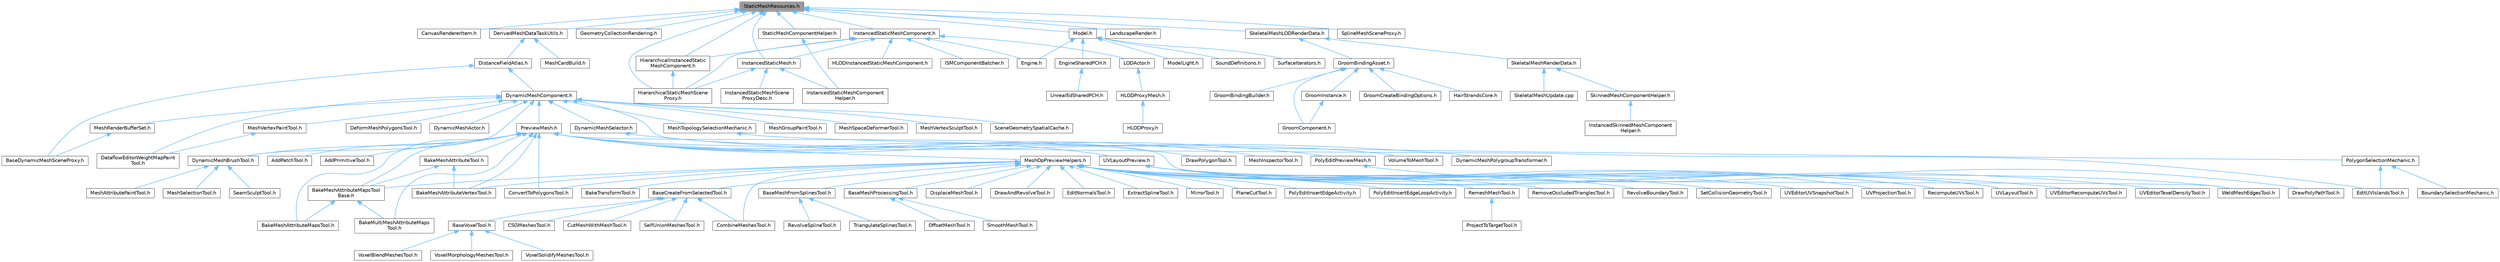 digraph "StaticMeshResources.h"
{
 // INTERACTIVE_SVG=YES
 // LATEX_PDF_SIZE
  bgcolor="transparent";
  edge [fontname=Helvetica,fontsize=10,labelfontname=Helvetica,labelfontsize=10];
  node [fontname=Helvetica,fontsize=10,shape=box,height=0.2,width=0.4];
  Node1 [id="Node000001",label="StaticMeshResources.h",height=0.2,width=0.4,color="gray40", fillcolor="grey60", style="filled", fontcolor="black",tooltip=" "];
  Node1 -> Node2 [id="edge1_Node000001_Node000002",dir="back",color="steelblue1",style="solid",tooltip=" "];
  Node2 [id="Node000002",label="CanvasRendererItem.h",height=0.2,width=0.4,color="grey40", fillcolor="white", style="filled",URL="$d7/d93/CanvasRendererItem_8h.html",tooltip=" "];
  Node1 -> Node3 [id="edge2_Node000001_Node000003",dir="back",color="steelblue1",style="solid",tooltip=" "];
  Node3 [id="Node000003",label="DerivedMeshDataTaskUtils.h",height=0.2,width=0.4,color="grey40", fillcolor="white", style="filled",URL="$d2/d98/DerivedMeshDataTaskUtils_8h.html",tooltip=" "];
  Node3 -> Node4 [id="edge3_Node000003_Node000004",dir="back",color="steelblue1",style="solid",tooltip=" "];
  Node4 [id="Node000004",label="DistanceFieldAtlas.h",height=0.2,width=0.4,color="grey40", fillcolor="white", style="filled",URL="$df/def/DistanceFieldAtlas_8h.html",tooltip=" "];
  Node4 -> Node5 [id="edge4_Node000004_Node000005",dir="back",color="steelblue1",style="solid",tooltip=" "];
  Node5 [id="Node000005",label="BaseDynamicMeshSceneProxy.h",height=0.2,width=0.4,color="grey40", fillcolor="white", style="filled",URL="$d2/dee/BaseDynamicMeshSceneProxy_8h.html",tooltip=" "];
  Node4 -> Node6 [id="edge5_Node000004_Node000006",dir="back",color="steelblue1",style="solid",tooltip=" "];
  Node6 [id="Node000006",label="DynamicMeshComponent.h",height=0.2,width=0.4,color="grey40", fillcolor="white", style="filled",URL="$d8/d66/DynamicMeshComponent_8h.html",tooltip=" "];
  Node6 -> Node7 [id="edge6_Node000006_Node000007",dir="back",color="steelblue1",style="solid",tooltip=" "];
  Node7 [id="Node000007",label="DataflowEditorWeightMapPaint\lTool.h",height=0.2,width=0.4,color="grey40", fillcolor="white", style="filled",URL="$db/d46/DataflowEditorWeightMapPaintTool_8h.html",tooltip=" "];
  Node6 -> Node8 [id="edge7_Node000006_Node000008",dir="back",color="steelblue1",style="solid",tooltip=" "];
  Node8 [id="Node000008",label="DeformMeshPolygonsTool.h",height=0.2,width=0.4,color="grey40", fillcolor="white", style="filled",URL="$db/d72/DeformMeshPolygonsTool_8h.html",tooltip=" "];
  Node6 -> Node9 [id="edge8_Node000006_Node000009",dir="back",color="steelblue1",style="solid",tooltip=" "];
  Node9 [id="Node000009",label="DynamicMeshActor.h",height=0.2,width=0.4,color="grey40", fillcolor="white", style="filled",URL="$d1/d71/DynamicMeshActor_8h.html",tooltip=" "];
  Node6 -> Node10 [id="edge9_Node000006_Node000010",dir="back",color="steelblue1",style="solid",tooltip=" "];
  Node10 [id="Node000010",label="DynamicMeshBrushTool.h",height=0.2,width=0.4,color="grey40", fillcolor="white", style="filled",URL="$da/d04/DynamicMeshBrushTool_8h.html",tooltip=" "];
  Node10 -> Node11 [id="edge10_Node000010_Node000011",dir="back",color="steelblue1",style="solid",tooltip=" "];
  Node11 [id="Node000011",label="MeshAttributePaintTool.h",height=0.2,width=0.4,color="grey40", fillcolor="white", style="filled",URL="$d3/d29/MeshAttributePaintTool_8h.html",tooltip=" "];
  Node10 -> Node12 [id="edge11_Node000010_Node000012",dir="back",color="steelblue1",style="solid",tooltip=" "];
  Node12 [id="Node000012",label="MeshSelectionTool.h",height=0.2,width=0.4,color="grey40", fillcolor="white", style="filled",URL="$d8/d80/MeshSelectionTool_8h.html",tooltip=" "];
  Node10 -> Node13 [id="edge12_Node000010_Node000013",dir="back",color="steelblue1",style="solid",tooltip=" "];
  Node13 [id="Node000013",label="SeamSculptTool.h",height=0.2,width=0.4,color="grey40", fillcolor="white", style="filled",URL="$d1/d31/SeamSculptTool_8h.html",tooltip=" "];
  Node6 -> Node14 [id="edge13_Node000006_Node000014",dir="back",color="steelblue1",style="solid",tooltip=" "];
  Node14 [id="Node000014",label="DynamicMeshSelector.h",height=0.2,width=0.4,color="grey40", fillcolor="white", style="filled",URL="$dc/d01/DynamicMeshSelector_8h.html",tooltip=" "];
  Node14 -> Node15 [id="edge14_Node000014_Node000015",dir="back",color="steelblue1",style="solid",tooltip=" "];
  Node15 [id="Node000015",label="DynamicMeshPolygroupTransformer.h",height=0.2,width=0.4,color="grey40", fillcolor="white", style="filled",URL="$dc/db2/DynamicMeshPolygroupTransformer_8h.html",tooltip=" "];
  Node6 -> Node16 [id="edge15_Node000006_Node000016",dir="back",color="steelblue1",style="solid",tooltip=" "];
  Node16 [id="Node000016",label="EditUVIslandsTool.h",height=0.2,width=0.4,color="grey40", fillcolor="white", style="filled",URL="$d0/de4/EditUVIslandsTool_8h.html",tooltip=" "];
  Node6 -> Node17 [id="edge16_Node000006_Node000017",dir="back",color="steelblue1",style="solid",tooltip=" "];
  Node17 [id="Node000017",label="MeshGroupPaintTool.h",height=0.2,width=0.4,color="grey40", fillcolor="white", style="filled",URL="$dd/d04/MeshGroupPaintTool_8h.html",tooltip=" "];
  Node6 -> Node18 [id="edge17_Node000006_Node000018",dir="back",color="steelblue1",style="solid",tooltip=" "];
  Node18 [id="Node000018",label="MeshRenderBufferSet.h",height=0.2,width=0.4,color="grey40", fillcolor="white", style="filled",URL="$de/dc2/MeshRenderBufferSet_8h.html",tooltip=" "];
  Node18 -> Node5 [id="edge18_Node000018_Node000005",dir="back",color="steelblue1",style="solid",tooltip=" "];
  Node6 -> Node19 [id="edge19_Node000006_Node000019",dir="back",color="steelblue1",style="solid",tooltip=" "];
  Node19 [id="Node000019",label="MeshSpaceDeformerTool.h",height=0.2,width=0.4,color="grey40", fillcolor="white", style="filled",URL="$d7/dc8/MeshSpaceDeformerTool_8h.html",tooltip=" "];
  Node6 -> Node20 [id="edge20_Node000006_Node000020",dir="back",color="steelblue1",style="solid",tooltip=" "];
  Node20 [id="Node000020",label="MeshTopologySelectionMechanic.h",height=0.2,width=0.4,color="grey40", fillcolor="white", style="filled",URL="$d5/d15/MeshTopologySelectionMechanic_8h.html",tooltip=" "];
  Node20 -> Node21 [id="edge21_Node000020_Node000021",dir="back",color="steelblue1",style="solid",tooltip=" "];
  Node21 [id="Node000021",label="PolygonSelectionMechanic.h",height=0.2,width=0.4,color="grey40", fillcolor="white", style="filled",URL="$da/dff/PolygonSelectionMechanic_8h.html",tooltip=" "];
  Node21 -> Node22 [id="edge22_Node000021_Node000022",dir="back",color="steelblue1",style="solid",tooltip=" "];
  Node22 [id="Node000022",label="BoundarySelectionMechanic.h",height=0.2,width=0.4,color="grey40", fillcolor="white", style="filled",URL="$d8/dd6/BoundarySelectionMechanic_8h.html",tooltip=" "];
  Node21 -> Node16 [id="edge23_Node000021_Node000016",dir="back",color="steelblue1",style="solid",tooltip=" "];
  Node6 -> Node23 [id="edge24_Node000006_Node000023",dir="back",color="steelblue1",style="solid",tooltip=" "];
  Node23 [id="Node000023",label="MeshVertexPaintTool.h",height=0.2,width=0.4,color="grey40", fillcolor="white", style="filled",URL="$db/d74/MeshVertexPaintTool_8h.html",tooltip=" "];
  Node23 -> Node7 [id="edge25_Node000023_Node000007",dir="back",color="steelblue1",style="solid",tooltip=" "];
  Node6 -> Node24 [id="edge26_Node000006_Node000024",dir="back",color="steelblue1",style="solid",tooltip=" "];
  Node24 [id="Node000024",label="MeshVertexSculptTool.h",height=0.2,width=0.4,color="grey40", fillcolor="white", style="filled",URL="$dc/da6/MeshVertexSculptTool_8h.html",tooltip=" "];
  Node6 -> Node25 [id="edge27_Node000006_Node000025",dir="back",color="steelblue1",style="solid",tooltip=" "];
  Node25 [id="Node000025",label="PreviewMesh.h",height=0.2,width=0.4,color="grey40", fillcolor="white", style="filled",URL="$d6/d30/PreviewMesh_8h.html",tooltip=" "];
  Node25 -> Node26 [id="edge28_Node000025_Node000026",dir="back",color="steelblue1",style="solid",tooltip=" "];
  Node26 [id="Node000026",label="AddPatchTool.h",height=0.2,width=0.4,color="grey40", fillcolor="white", style="filled",URL="$d5/deb/AddPatchTool_8h.html",tooltip=" "];
  Node25 -> Node27 [id="edge29_Node000025_Node000027",dir="back",color="steelblue1",style="solid",tooltip=" "];
  Node27 [id="Node000027",label="AddPrimitiveTool.h",height=0.2,width=0.4,color="grey40", fillcolor="white", style="filled",URL="$d5/dbf/AddPrimitiveTool_8h.html",tooltip=" "];
  Node25 -> Node28 [id="edge30_Node000025_Node000028",dir="back",color="steelblue1",style="solid",tooltip=" "];
  Node28 [id="Node000028",label="BakeMeshAttributeMapsTool.h",height=0.2,width=0.4,color="grey40", fillcolor="white", style="filled",URL="$d8/d14/BakeMeshAttributeMapsTool_8h.html",tooltip=" "];
  Node25 -> Node29 [id="edge31_Node000025_Node000029",dir="back",color="steelblue1",style="solid",tooltip=" "];
  Node29 [id="Node000029",label="BakeMeshAttributeMapsTool\lBase.h",height=0.2,width=0.4,color="grey40", fillcolor="white", style="filled",URL="$dc/d68/BakeMeshAttributeMapsToolBase_8h.html",tooltip=" "];
  Node29 -> Node28 [id="edge32_Node000029_Node000028",dir="back",color="steelblue1",style="solid",tooltip=" "];
  Node29 -> Node30 [id="edge33_Node000029_Node000030",dir="back",color="steelblue1",style="solid",tooltip=" "];
  Node30 [id="Node000030",label="BakeMultiMeshAttributeMaps\lTool.h",height=0.2,width=0.4,color="grey40", fillcolor="white", style="filled",URL="$d7/d65/BakeMultiMeshAttributeMapsTool_8h.html",tooltip=" "];
  Node25 -> Node31 [id="edge34_Node000025_Node000031",dir="back",color="steelblue1",style="solid",tooltip=" "];
  Node31 [id="Node000031",label="BakeMeshAttributeTool.h",height=0.2,width=0.4,color="grey40", fillcolor="white", style="filled",URL="$d0/d82/BakeMeshAttributeTool_8h.html",tooltip=" "];
  Node31 -> Node29 [id="edge35_Node000031_Node000029",dir="back",color="steelblue1",style="solid",tooltip=" "];
  Node31 -> Node32 [id="edge36_Node000031_Node000032",dir="back",color="steelblue1",style="solid",tooltip=" "];
  Node32 [id="Node000032",label="BakeMeshAttributeVertexTool.h",height=0.2,width=0.4,color="grey40", fillcolor="white", style="filled",URL="$d6/d76/BakeMeshAttributeVertexTool_8h.html",tooltip=" "];
  Node25 -> Node32 [id="edge37_Node000025_Node000032",dir="back",color="steelblue1",style="solid",tooltip=" "];
  Node25 -> Node30 [id="edge38_Node000025_Node000030",dir="back",color="steelblue1",style="solid",tooltip=" "];
  Node25 -> Node33 [id="edge39_Node000025_Node000033",dir="back",color="steelblue1",style="solid",tooltip=" "];
  Node33 [id="Node000033",label="ConvertToPolygonsTool.h",height=0.2,width=0.4,color="grey40", fillcolor="white", style="filled",URL="$d7/d5a/ConvertToPolygonsTool_8h.html",tooltip=" "];
  Node25 -> Node34 [id="edge40_Node000025_Node000034",dir="back",color="steelblue1",style="solid",tooltip=" "];
  Node34 [id="Node000034",label="DrawPolygonTool.h",height=0.2,width=0.4,color="grey40", fillcolor="white", style="filled",URL="$d0/d15/DrawPolygonTool_8h.html",tooltip=" "];
  Node25 -> Node10 [id="edge41_Node000025_Node000010",dir="back",color="steelblue1",style="solid",tooltip=" "];
  Node25 -> Node35 [id="edge42_Node000025_Node000035",dir="back",color="steelblue1",style="solid",tooltip=" "];
  Node35 [id="Node000035",label="MeshInspectorTool.h",height=0.2,width=0.4,color="grey40", fillcolor="white", style="filled",URL="$de/da1/MeshInspectorTool_8h.html",tooltip=" "];
  Node25 -> Node36 [id="edge43_Node000025_Node000036",dir="back",color="steelblue1",style="solid",tooltip=" "];
  Node36 [id="Node000036",label="MeshOpPreviewHelpers.h",height=0.2,width=0.4,color="grey40", fillcolor="white", style="filled",URL="$de/d33/MeshOpPreviewHelpers_8h.html",tooltip=" "];
  Node36 -> Node29 [id="edge44_Node000036_Node000029",dir="back",color="steelblue1",style="solid",tooltip=" "];
  Node36 -> Node32 [id="edge45_Node000036_Node000032",dir="back",color="steelblue1",style="solid",tooltip=" "];
  Node36 -> Node37 [id="edge46_Node000036_Node000037",dir="back",color="steelblue1",style="solid",tooltip=" "];
  Node37 [id="Node000037",label="BakeTransformTool.h",height=0.2,width=0.4,color="grey40", fillcolor="white", style="filled",URL="$dc/d39/BakeTransformTool_8h.html",tooltip=" "];
  Node36 -> Node38 [id="edge47_Node000036_Node000038",dir="back",color="steelblue1",style="solid",tooltip=" "];
  Node38 [id="Node000038",label="BaseCreateFromSelectedTool.h",height=0.2,width=0.4,color="grey40", fillcolor="white", style="filled",URL="$de/dc7/BaseCreateFromSelectedTool_8h.html",tooltip=" "];
  Node38 -> Node39 [id="edge48_Node000038_Node000039",dir="back",color="steelblue1",style="solid",tooltip=" "];
  Node39 [id="Node000039",label="BaseVoxelTool.h",height=0.2,width=0.4,color="grey40", fillcolor="white", style="filled",URL="$db/d63/BaseVoxelTool_8h.html",tooltip=" "];
  Node39 -> Node40 [id="edge49_Node000039_Node000040",dir="back",color="steelblue1",style="solid",tooltip=" "];
  Node40 [id="Node000040",label="VoxelBlendMeshesTool.h",height=0.2,width=0.4,color="grey40", fillcolor="white", style="filled",URL="$da/d0e/VoxelBlendMeshesTool_8h.html",tooltip=" "];
  Node39 -> Node41 [id="edge50_Node000039_Node000041",dir="back",color="steelblue1",style="solid",tooltip=" "];
  Node41 [id="Node000041",label="VoxelMorphologyMeshesTool.h",height=0.2,width=0.4,color="grey40", fillcolor="white", style="filled",URL="$dc/d30/VoxelMorphologyMeshesTool_8h.html",tooltip=" "];
  Node39 -> Node42 [id="edge51_Node000039_Node000042",dir="back",color="steelblue1",style="solid",tooltip=" "];
  Node42 [id="Node000042",label="VoxelSolidifyMeshesTool.h",height=0.2,width=0.4,color="grey40", fillcolor="white", style="filled",URL="$de/da2/VoxelSolidifyMeshesTool_8h.html",tooltip=" "];
  Node38 -> Node43 [id="edge52_Node000038_Node000043",dir="back",color="steelblue1",style="solid",tooltip=" "];
  Node43 [id="Node000043",label="CSGMeshesTool.h",height=0.2,width=0.4,color="grey40", fillcolor="white", style="filled",URL="$db/dd1/CSGMeshesTool_8h.html",tooltip=" "];
  Node38 -> Node44 [id="edge53_Node000038_Node000044",dir="back",color="steelblue1",style="solid",tooltip=" "];
  Node44 [id="Node000044",label="CombineMeshesTool.h",height=0.2,width=0.4,color="grey40", fillcolor="white", style="filled",URL="$dd/da3/CombineMeshesTool_8h.html",tooltip=" "];
  Node38 -> Node45 [id="edge54_Node000038_Node000045",dir="back",color="steelblue1",style="solid",tooltip=" "];
  Node45 [id="Node000045",label="CutMeshWithMeshTool.h",height=0.2,width=0.4,color="grey40", fillcolor="white", style="filled",URL="$d2/d2c/CutMeshWithMeshTool_8h.html",tooltip=" "];
  Node38 -> Node46 [id="edge55_Node000038_Node000046",dir="back",color="steelblue1",style="solid",tooltip=" "];
  Node46 [id="Node000046",label="SelfUnionMeshesTool.h",height=0.2,width=0.4,color="grey40", fillcolor="white", style="filled",URL="$dc/dad/SelfUnionMeshesTool_8h.html",tooltip=" "];
  Node36 -> Node47 [id="edge56_Node000036_Node000047",dir="back",color="steelblue1",style="solid",tooltip=" "];
  Node47 [id="Node000047",label="BaseMeshFromSplinesTool.h",height=0.2,width=0.4,color="grey40", fillcolor="white", style="filled",URL="$da/d31/BaseMeshFromSplinesTool_8h.html",tooltip=" "];
  Node47 -> Node48 [id="edge57_Node000047_Node000048",dir="back",color="steelblue1",style="solid",tooltip=" "];
  Node48 [id="Node000048",label="RevolveSplineTool.h",height=0.2,width=0.4,color="grey40", fillcolor="white", style="filled",URL="$d3/d36/RevolveSplineTool_8h.html",tooltip=" "];
  Node47 -> Node49 [id="edge58_Node000047_Node000049",dir="back",color="steelblue1",style="solid",tooltip=" "];
  Node49 [id="Node000049",label="TriangulateSplinesTool.h",height=0.2,width=0.4,color="grey40", fillcolor="white", style="filled",URL="$d9/de6/TriangulateSplinesTool_8h.html",tooltip=" "];
  Node36 -> Node50 [id="edge59_Node000036_Node000050",dir="back",color="steelblue1",style="solid",tooltip=" "];
  Node50 [id="Node000050",label="BaseMeshProcessingTool.h",height=0.2,width=0.4,color="grey40", fillcolor="white", style="filled",URL="$d4/d77/BaseMeshProcessingTool_8h.html",tooltip=" "];
  Node50 -> Node51 [id="edge60_Node000050_Node000051",dir="back",color="steelblue1",style="solid",tooltip=" "];
  Node51 [id="Node000051",label="OffsetMeshTool.h",height=0.2,width=0.4,color="grey40", fillcolor="white", style="filled",URL="$da/d01/OffsetMeshTool_8h.html",tooltip=" "];
  Node50 -> Node52 [id="edge61_Node000050_Node000052",dir="back",color="steelblue1",style="solid",tooltip=" "];
  Node52 [id="Node000052",label="SmoothMeshTool.h",height=0.2,width=0.4,color="grey40", fillcolor="white", style="filled",URL="$da/da9/SmoothMeshTool_8h.html",tooltip=" "];
  Node36 -> Node44 [id="edge62_Node000036_Node000044",dir="back",color="steelblue1",style="solid",tooltip=" "];
  Node36 -> Node33 [id="edge63_Node000036_Node000033",dir="back",color="steelblue1",style="solid",tooltip=" "];
  Node36 -> Node53 [id="edge64_Node000036_Node000053",dir="back",color="steelblue1",style="solid",tooltip=" "];
  Node53 [id="Node000053",label="DisplaceMeshTool.h",height=0.2,width=0.4,color="grey40", fillcolor="white", style="filled",URL="$da/d28/DisplaceMeshTool_8h.html",tooltip=" "];
  Node36 -> Node54 [id="edge65_Node000036_Node000054",dir="back",color="steelblue1",style="solid",tooltip=" "];
  Node54 [id="Node000054",label="DrawAndRevolveTool.h",height=0.2,width=0.4,color="grey40", fillcolor="white", style="filled",URL="$d8/d06/DrawAndRevolveTool_8h.html",tooltip=" "];
  Node36 -> Node55 [id="edge66_Node000036_Node000055",dir="back",color="steelblue1",style="solid",tooltip=" "];
  Node55 [id="Node000055",label="EditNormalsTool.h",height=0.2,width=0.4,color="grey40", fillcolor="white", style="filled",URL="$de/d53/EditNormalsTool_8h.html",tooltip=" "];
  Node36 -> Node56 [id="edge67_Node000036_Node000056",dir="back",color="steelblue1",style="solid",tooltip=" "];
  Node56 [id="Node000056",label="ExtractSplineTool.h",height=0.2,width=0.4,color="grey40", fillcolor="white", style="filled",URL="$d3/d4d/ExtractSplineTool_8h.html",tooltip=" "];
  Node36 -> Node57 [id="edge68_Node000036_Node000057",dir="back",color="steelblue1",style="solid",tooltip=" "];
  Node57 [id="Node000057",label="MirrorTool.h",height=0.2,width=0.4,color="grey40", fillcolor="white", style="filled",URL="$d3/dc9/MirrorTool_8h.html",tooltip=" "];
  Node36 -> Node58 [id="edge69_Node000036_Node000058",dir="back",color="steelblue1",style="solid",tooltip=" "];
  Node58 [id="Node000058",label="PlaneCutTool.h",height=0.2,width=0.4,color="grey40", fillcolor="white", style="filled",URL="$dd/def/PlaneCutTool_8h.html",tooltip=" "];
  Node36 -> Node59 [id="edge70_Node000036_Node000059",dir="back",color="steelblue1",style="solid",tooltip=" "];
  Node59 [id="Node000059",label="PolyEditInsertEdgeActivity.h",height=0.2,width=0.4,color="grey40", fillcolor="white", style="filled",URL="$d1/d26/PolyEditInsertEdgeActivity_8h.html",tooltip=" "];
  Node36 -> Node60 [id="edge71_Node000036_Node000060",dir="back",color="steelblue1",style="solid",tooltip=" "];
  Node60 [id="Node000060",label="PolyEditInsertEdgeLoopActivity.h",height=0.2,width=0.4,color="grey40", fillcolor="white", style="filled",URL="$d5/d37/PolyEditInsertEdgeLoopActivity_8h.html",tooltip=" "];
  Node36 -> Node61 [id="edge72_Node000036_Node000061",dir="back",color="steelblue1",style="solid",tooltip=" "];
  Node61 [id="Node000061",label="RecomputeUVsTool.h",height=0.2,width=0.4,color="grey40", fillcolor="white", style="filled",URL="$d0/d92/RecomputeUVsTool_8h.html",tooltip=" "];
  Node36 -> Node62 [id="edge73_Node000036_Node000062",dir="back",color="steelblue1",style="solid",tooltip=" "];
  Node62 [id="Node000062",label="RemeshMeshTool.h",height=0.2,width=0.4,color="grey40", fillcolor="white", style="filled",URL="$dc/dd6/RemeshMeshTool_8h.html",tooltip=" "];
  Node62 -> Node63 [id="edge74_Node000062_Node000063",dir="back",color="steelblue1",style="solid",tooltip=" "];
  Node63 [id="Node000063",label="ProjectToTargetTool.h",height=0.2,width=0.4,color="grey40", fillcolor="white", style="filled",URL="$d3/daa/ProjectToTargetTool_8h.html",tooltip=" "];
  Node36 -> Node64 [id="edge75_Node000036_Node000064",dir="back",color="steelblue1",style="solid",tooltip=" "];
  Node64 [id="Node000064",label="RemoveOccludedTrianglesTool.h",height=0.2,width=0.4,color="grey40", fillcolor="white", style="filled",URL="$d9/da1/RemoveOccludedTrianglesTool_8h.html",tooltip=" "];
  Node36 -> Node65 [id="edge76_Node000036_Node000065",dir="back",color="steelblue1",style="solid",tooltip=" "];
  Node65 [id="Node000065",label="RevolveBoundaryTool.h",height=0.2,width=0.4,color="grey40", fillcolor="white", style="filled",URL="$da/dce/RevolveBoundaryTool_8h.html",tooltip=" "];
  Node36 -> Node66 [id="edge77_Node000036_Node000066",dir="back",color="steelblue1",style="solid",tooltip=" "];
  Node66 [id="Node000066",label="SetCollisionGeometryTool.h",height=0.2,width=0.4,color="grey40", fillcolor="white", style="filled",URL="$d0/de6/SetCollisionGeometryTool_8h.html",tooltip=" "];
  Node36 -> Node67 [id="edge78_Node000036_Node000067",dir="back",color="steelblue1",style="solid",tooltip=" "];
  Node67 [id="Node000067",label="UVEditorUVSnapshotTool.h",height=0.2,width=0.4,color="grey40", fillcolor="white", style="filled",URL="$d4/dd6/UVEditorUVSnapshotTool_8h.html",tooltip=" "];
  Node36 -> Node68 [id="edge79_Node000036_Node000068",dir="back",color="steelblue1",style="solid",tooltip=" "];
  Node68 [id="Node000068",label="UVLayoutTool.h",height=0.2,width=0.4,color="grey40", fillcolor="white", style="filled",URL="$d6/d89/UVLayoutTool_8h.html",tooltip=" "];
  Node36 -> Node69 [id="edge80_Node000036_Node000069",dir="back",color="steelblue1",style="solid",tooltip=" "];
  Node69 [id="Node000069",label="UVProjectionTool.h",height=0.2,width=0.4,color="grey40", fillcolor="white", style="filled",URL="$d5/d4f/UVProjectionTool_8h.html",tooltip=" "];
  Node36 -> Node70 [id="edge81_Node000036_Node000070",dir="back",color="steelblue1",style="solid",tooltip=" "];
  Node70 [id="Node000070",label="WeldMeshEdgesTool.h",height=0.2,width=0.4,color="grey40", fillcolor="white", style="filled",URL="$d5/d6e/WeldMeshEdgesTool_8h.html",tooltip=" "];
  Node25 -> Node71 [id="edge82_Node000025_Node000071",dir="back",color="steelblue1",style="solid",tooltip=" "];
  Node71 [id="Node000071",label="PolyEditPreviewMesh.h",height=0.2,width=0.4,color="grey40", fillcolor="white", style="filled",URL="$d2/de8/PolyEditPreviewMesh_8h.html",tooltip=" "];
  Node71 -> Node72 [id="edge83_Node000071_Node000072",dir="back",color="steelblue1",style="solid",tooltip=" "];
  Node72 [id="Node000072",label="DrawPolyPathTool.h",height=0.2,width=0.4,color="grey40", fillcolor="white", style="filled",URL="$dc/d3e/DrawPolyPathTool_8h.html",tooltip=" "];
  Node25 -> Node73 [id="edge84_Node000025_Node000073",dir="back",color="steelblue1",style="solid",tooltip=" "];
  Node73 [id="Node000073",label="UVLayoutPreview.h",height=0.2,width=0.4,color="grey40", fillcolor="white", style="filled",URL="$dd/d16/UVLayoutPreview_8h.html",tooltip=" "];
  Node73 -> Node61 [id="edge85_Node000073_Node000061",dir="back",color="steelblue1",style="solid",tooltip=" "];
  Node73 -> Node74 [id="edge86_Node000073_Node000074",dir="back",color="steelblue1",style="solid",tooltip=" "];
  Node74 [id="Node000074",label="UVEditorRecomputeUVsTool.h",height=0.2,width=0.4,color="grey40", fillcolor="white", style="filled",URL="$d2/db8/UVEditorRecomputeUVsTool_8h.html",tooltip=" "];
  Node73 -> Node75 [id="edge87_Node000073_Node000075",dir="back",color="steelblue1",style="solid",tooltip=" "];
  Node75 [id="Node000075",label="UVEditorTexelDensityTool.h",height=0.2,width=0.4,color="grey40", fillcolor="white", style="filled",URL="$d0/d8b/UVEditorTexelDensityTool_8h.html",tooltip=" "];
  Node73 -> Node68 [id="edge88_Node000073_Node000068",dir="back",color="steelblue1",style="solid",tooltip=" "];
  Node25 -> Node76 [id="edge89_Node000025_Node000076",dir="back",color="steelblue1",style="solid",tooltip=" "];
  Node76 [id="Node000076",label="VolumeToMeshTool.h",height=0.2,width=0.4,color="grey40", fillcolor="white", style="filled",URL="$de/d64/VolumeToMeshTool_8h.html",tooltip=" "];
  Node25 -> Node70 [id="edge90_Node000025_Node000070",dir="back",color="steelblue1",style="solid",tooltip=" "];
  Node6 -> Node77 [id="edge91_Node000006_Node000077",dir="back",color="steelblue1",style="solid",tooltip=" "];
  Node77 [id="Node000077",label="SceneGeometrySpatialCache.h",height=0.2,width=0.4,color="grey40", fillcolor="white", style="filled",URL="$d6/d6f/SceneGeometrySpatialCache_8h.html",tooltip=" "];
  Node3 -> Node78 [id="edge92_Node000003_Node000078",dir="back",color="steelblue1",style="solid",tooltip=" "];
  Node78 [id="Node000078",label="MeshCardBuild.h",height=0.2,width=0.4,color="grey40", fillcolor="white", style="filled",URL="$d8/df6/MeshCardBuild_8h.html",tooltip=" "];
  Node1 -> Node79 [id="edge93_Node000001_Node000079",dir="back",color="steelblue1",style="solid",tooltip=" "];
  Node79 [id="Node000079",label="GeometryCollectionRendering.h",height=0.2,width=0.4,color="grey40", fillcolor="white", style="filled",URL="$dc/d68/GeometryCollectionRendering_8h.html",tooltip=" "];
  Node1 -> Node80 [id="edge94_Node000001_Node000080",dir="back",color="steelblue1",style="solid",tooltip=" "];
  Node80 [id="Node000080",label="HierarchicalInstancedStatic\lMeshComponent.h",height=0.2,width=0.4,color="grey40", fillcolor="white", style="filled",URL="$d3/ddb/HierarchicalInstancedStaticMeshComponent_8h.html",tooltip=" "];
  Node80 -> Node81 [id="edge95_Node000080_Node000081",dir="back",color="steelblue1",style="solid",tooltip=" "];
  Node81 [id="Node000081",label="HierarchicalStaticMeshScene\lProxy.h",height=0.2,width=0.4,color="grey40", fillcolor="white", style="filled",URL="$d3/d4d/HierarchicalStaticMeshSceneProxy_8h.html",tooltip=" "];
  Node1 -> Node81 [id="edge96_Node000001_Node000081",dir="back",color="steelblue1",style="solid",tooltip=" "];
  Node1 -> Node82 [id="edge97_Node000001_Node000082",dir="back",color="steelblue1",style="solid",tooltip=" "];
  Node82 [id="Node000082",label="InstancedStaticMesh.h",height=0.2,width=0.4,color="grey40", fillcolor="white", style="filled",URL="$dd/d89/InstancedStaticMesh_8h.html",tooltip=" "];
  Node82 -> Node81 [id="edge98_Node000082_Node000081",dir="back",color="steelblue1",style="solid",tooltip=" "];
  Node82 -> Node83 [id="edge99_Node000082_Node000083",dir="back",color="steelblue1",style="solid",tooltip=" "];
  Node83 [id="Node000083",label="InstancedStaticMeshComponent\lHelper.h",height=0.2,width=0.4,color="grey40", fillcolor="white", style="filled",URL="$dc/dc7/InstancedStaticMeshComponentHelper_8h.html",tooltip=" "];
  Node82 -> Node84 [id="edge100_Node000082_Node000084",dir="back",color="steelblue1",style="solid",tooltip=" "];
  Node84 [id="Node000084",label="InstancedStaticMeshScene\lProxyDesc.h",height=0.2,width=0.4,color="grey40", fillcolor="white", style="filled",URL="$db/dcf/InstancedStaticMeshSceneProxyDesc_8h.html",tooltip=" "];
  Node1 -> Node85 [id="edge101_Node000001_Node000085",dir="back",color="steelblue1",style="solid",tooltip=" "];
  Node85 [id="Node000085",label="InstancedStaticMeshComponent.h",height=0.2,width=0.4,color="grey40", fillcolor="white", style="filled",URL="$d8/d5d/InstancedStaticMeshComponent_8h.html",tooltip=" "];
  Node85 -> Node86 [id="edge102_Node000085_Node000086",dir="back",color="steelblue1",style="solid",tooltip=" "];
  Node86 [id="Node000086",label="Engine.h",height=0.2,width=0.4,color="grey40", fillcolor="white", style="filled",URL="$d1/d34/Public_2Engine_8h.html",tooltip=" "];
  Node85 -> Node87 [id="edge103_Node000085_Node000087",dir="back",color="steelblue1",style="solid",tooltip=" "];
  Node87 [id="Node000087",label="HLODInstancedStaticMeshComponent.h",height=0.2,width=0.4,color="grey40", fillcolor="white", style="filled",URL="$dd/d88/HLODInstancedStaticMeshComponent_8h.html",tooltip=" "];
  Node85 -> Node80 [id="edge104_Node000085_Node000080",dir="back",color="steelblue1",style="solid",tooltip=" "];
  Node85 -> Node81 [id="edge105_Node000085_Node000081",dir="back",color="steelblue1",style="solid",tooltip=" "];
  Node85 -> Node88 [id="edge106_Node000085_Node000088",dir="back",color="steelblue1",style="solid",tooltip=" "];
  Node88 [id="Node000088",label="ISMComponentBatcher.h",height=0.2,width=0.4,color="grey40", fillcolor="white", style="filled",URL="$d8/def/ISMComponentBatcher_8h.html",tooltip=" "];
  Node85 -> Node82 [id="edge107_Node000085_Node000082",dir="back",color="steelblue1",style="solid",tooltip=" "];
  Node85 -> Node89 [id="edge108_Node000085_Node000089",dir="back",color="steelblue1",style="solid",tooltip=" "];
  Node89 [id="Node000089",label="LODActor.h",height=0.2,width=0.4,color="grey40", fillcolor="white", style="filled",URL="$df/de0/LODActor_8h.html",tooltip=" "];
  Node89 -> Node90 [id="edge109_Node000089_Node000090",dir="back",color="steelblue1",style="solid",tooltip=" "];
  Node90 [id="Node000090",label="HLODProxyMesh.h",height=0.2,width=0.4,color="grey40", fillcolor="white", style="filled",URL="$d6/dfc/HLODProxyMesh_8h.html",tooltip=" "];
  Node90 -> Node91 [id="edge110_Node000090_Node000091",dir="back",color="steelblue1",style="solid",tooltip=" "];
  Node91 [id="Node000091",label="HLODProxy.h",height=0.2,width=0.4,color="grey40", fillcolor="white", style="filled",URL="$dc/d2d/HLODProxy_8h.html",tooltip=" "];
  Node1 -> Node92 [id="edge111_Node000001_Node000092",dir="back",color="steelblue1",style="solid",tooltip=" "];
  Node92 [id="Node000092",label="LandscapeRender.h",height=0.2,width=0.4,color="grey40", fillcolor="white", style="filled",URL="$df/d67/LandscapeRender_8h.html",tooltip=" "];
  Node1 -> Node93 [id="edge112_Node000001_Node000093",dir="back",color="steelblue1",style="solid",tooltip=" "];
  Node93 [id="Node000093",label="Model.h",height=0.2,width=0.4,color="grey40", fillcolor="white", style="filled",URL="$dd/d63/Public_2Model_8h.html",tooltip=" "];
  Node93 -> Node86 [id="edge113_Node000093_Node000086",dir="back",color="steelblue1",style="solid",tooltip=" "];
  Node93 -> Node94 [id="edge114_Node000093_Node000094",dir="back",color="steelblue1",style="solid",tooltip=" "];
  Node94 [id="Node000094",label="EngineSharedPCH.h",height=0.2,width=0.4,color="grey40", fillcolor="white", style="filled",URL="$dc/dbb/EngineSharedPCH_8h.html",tooltip=" "];
  Node94 -> Node95 [id="edge115_Node000094_Node000095",dir="back",color="steelblue1",style="solid",tooltip=" "];
  Node95 [id="Node000095",label="UnrealEdSharedPCH.h",height=0.2,width=0.4,color="grey40", fillcolor="white", style="filled",URL="$d1/de6/UnrealEdSharedPCH_8h.html",tooltip=" "];
  Node93 -> Node96 [id="edge116_Node000093_Node000096",dir="back",color="steelblue1",style="solid",tooltip=" "];
  Node96 [id="Node000096",label="ModelLight.h",height=0.2,width=0.4,color="grey40", fillcolor="white", style="filled",URL="$d2/d80/ModelLight_8h.html",tooltip=" "];
  Node93 -> Node97 [id="edge117_Node000093_Node000097",dir="back",color="steelblue1",style="solid",tooltip=" "];
  Node97 [id="Node000097",label="SoundDefinitions.h",height=0.2,width=0.4,color="grey40", fillcolor="white", style="filled",URL="$d4/da9/SoundDefinitions_8h.html",tooltip=" "];
  Node93 -> Node98 [id="edge118_Node000093_Node000098",dir="back",color="steelblue1",style="solid",tooltip=" "];
  Node98 [id="Node000098",label="SurfaceIterators.h",height=0.2,width=0.4,color="grey40", fillcolor="white", style="filled",URL="$da/de6/SurfaceIterators_8h.html",tooltip=" "];
  Node1 -> Node99 [id="edge119_Node000001_Node000099",dir="back",color="steelblue1",style="solid",tooltip=" "];
  Node99 [id="Node000099",label="SkeletalMeshLODRenderData.h",height=0.2,width=0.4,color="grey40", fillcolor="white", style="filled",URL="$d0/d5a/SkeletalMeshLODRenderData_8h.html",tooltip=" "];
  Node99 -> Node100 [id="edge120_Node000099_Node000100",dir="back",color="steelblue1",style="solid",tooltip=" "];
  Node100 [id="Node000100",label="GroomBindingAsset.h",height=0.2,width=0.4,color="grey40", fillcolor="white", style="filled",URL="$de/d26/GroomBindingAsset_8h.html",tooltip=" "];
  Node100 -> Node101 [id="edge121_Node000100_Node000101",dir="back",color="steelblue1",style="solid",tooltip=" "];
  Node101 [id="Node000101",label="GroomBindingBuilder.h",height=0.2,width=0.4,color="grey40", fillcolor="white", style="filled",URL="$d2/d2f/GroomBindingBuilder_8h.html",tooltip=" "];
  Node100 -> Node102 [id="edge122_Node000100_Node000102",dir="back",color="steelblue1",style="solid",tooltip=" "];
  Node102 [id="Node000102",label="GroomComponent.h",height=0.2,width=0.4,color="grey40", fillcolor="white", style="filled",URL="$de/d2e/GroomComponent_8h.html",tooltip=" "];
  Node100 -> Node103 [id="edge123_Node000100_Node000103",dir="back",color="steelblue1",style="solid",tooltip=" "];
  Node103 [id="Node000103",label="GroomCreateBindingOptions.h",height=0.2,width=0.4,color="grey40", fillcolor="white", style="filled",URL="$d5/dba/GroomCreateBindingOptions_8h.html",tooltip=" "];
  Node100 -> Node104 [id="edge124_Node000100_Node000104",dir="back",color="steelblue1",style="solid",tooltip=" "];
  Node104 [id="Node000104",label="GroomInstance.h",height=0.2,width=0.4,color="grey40", fillcolor="white", style="filled",URL="$dd/d47/GroomInstance_8h.html",tooltip=" "];
  Node104 -> Node102 [id="edge125_Node000104_Node000102",dir="back",color="steelblue1",style="solid",tooltip=" "];
  Node100 -> Node105 [id="edge126_Node000100_Node000105",dir="back",color="steelblue1",style="solid",tooltip=" "];
  Node105 [id="Node000105",label="HairStrandsCore.h",height=0.2,width=0.4,color="grey40", fillcolor="white", style="filled",URL="$d7/def/HairStrandsCore_8h.html",tooltip=" "];
  Node99 -> Node106 [id="edge127_Node000099_Node000106",dir="back",color="steelblue1",style="solid",tooltip=" "];
  Node106 [id="Node000106",label="SkeletalMeshRenderData.h",height=0.2,width=0.4,color="grey40", fillcolor="white", style="filled",URL="$d9/d14/SkeletalMeshRenderData_8h.html",tooltip=" "];
  Node106 -> Node107 [id="edge128_Node000106_Node000107",dir="back",color="steelblue1",style="solid",tooltip=" "];
  Node107 [id="Node000107",label="SkeletalMeshUpdate.cpp",height=0.2,width=0.4,color="grey40", fillcolor="white", style="filled",URL="$db/d45/SkeletalMeshUpdate_8cpp.html",tooltip=" "];
  Node106 -> Node108 [id="edge129_Node000106_Node000108",dir="back",color="steelblue1",style="solid",tooltip=" "];
  Node108 [id="Node000108",label="SkinnedMeshComponentHelper.h",height=0.2,width=0.4,color="grey40", fillcolor="white", style="filled",URL="$db/d81/SkinnedMeshComponentHelper_8h.html",tooltip=" "];
  Node108 -> Node109 [id="edge130_Node000108_Node000109",dir="back",color="steelblue1",style="solid",tooltip=" "];
  Node109 [id="Node000109",label="InstancedSkinnedMeshComponent\lHelper.h",height=0.2,width=0.4,color="grey40", fillcolor="white", style="filled",URL="$d1/d86/InstancedSkinnedMeshComponentHelper_8h.html",tooltip=" "];
  Node1 -> Node110 [id="edge131_Node000001_Node000110",dir="back",color="steelblue1",style="solid",tooltip=" "];
  Node110 [id="Node000110",label="SplineMeshSceneProxy.h",height=0.2,width=0.4,color="grey40", fillcolor="white", style="filled",URL="$dd/dcb/SplineMeshSceneProxy_8h.html",tooltip=" "];
  Node1 -> Node111 [id="edge132_Node000001_Node000111",dir="back",color="steelblue1",style="solid",tooltip=" "];
  Node111 [id="Node000111",label="StaticMeshComponentHelper.h",height=0.2,width=0.4,color="grey40", fillcolor="white", style="filled",URL="$dc/dc1/StaticMeshComponentHelper_8h.html",tooltip=" "];
  Node111 -> Node83 [id="edge133_Node000111_Node000083",dir="back",color="steelblue1",style="solid",tooltip=" "];
}

